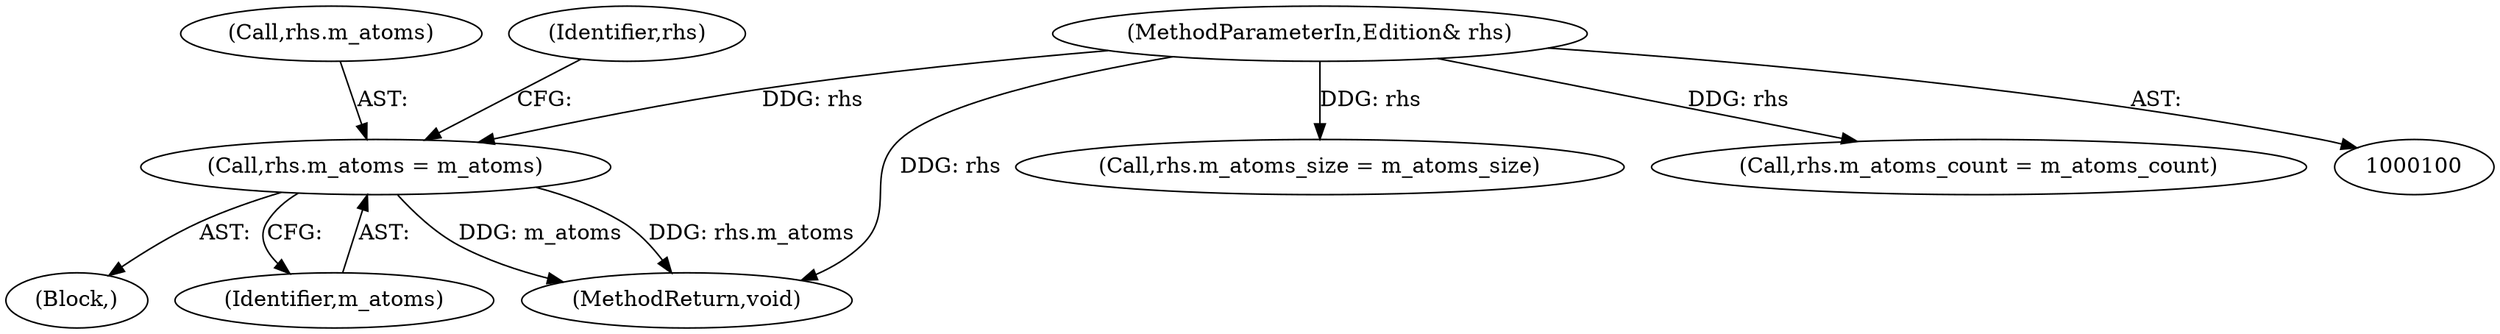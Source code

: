 digraph "1_Android_04839626ed859623901ebd3a5fd483982186b59d_203@del" {
"1000103" [label="(Call,rhs.m_atoms = m_atoms)"];
"1000101" [label="(MethodParameterIn,Edition& rhs)"];
"1000102" [label="(Block,)"];
"1000107" [label="(Identifier,m_atoms)"];
"1000118" [label="(MethodReturn,void)"];
"1000103" [label="(Call,rhs.m_atoms = m_atoms)"];
"1000104" [label="(Call,rhs.m_atoms)"];
"1000108" [label="(Call,rhs.m_atoms_size = m_atoms_size)"];
"1000113" [label="(Call,rhs.m_atoms_count = m_atoms_count)"];
"1000110" [label="(Identifier,rhs)"];
"1000101" [label="(MethodParameterIn,Edition& rhs)"];
"1000103" -> "1000102"  [label="AST: "];
"1000103" -> "1000107"  [label="CFG: "];
"1000104" -> "1000103"  [label="AST: "];
"1000107" -> "1000103"  [label="AST: "];
"1000110" -> "1000103"  [label="CFG: "];
"1000103" -> "1000118"  [label="DDG: m_atoms"];
"1000103" -> "1000118"  [label="DDG: rhs.m_atoms"];
"1000101" -> "1000103"  [label="DDG: rhs"];
"1000101" -> "1000100"  [label="AST: "];
"1000101" -> "1000118"  [label="DDG: rhs"];
"1000101" -> "1000108"  [label="DDG: rhs"];
"1000101" -> "1000113"  [label="DDG: rhs"];
}
